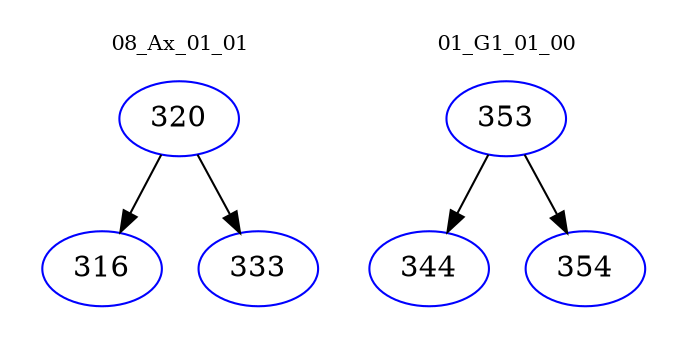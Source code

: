 digraph{
subgraph cluster_0 {
color = white
label = "08_Ax_01_01";
fontsize=10;
T0_320 [label="320", color="blue"]
T0_320 -> T0_316 [color="black"]
T0_316 [label="316", color="blue"]
T0_320 -> T0_333 [color="black"]
T0_333 [label="333", color="blue"]
}
subgraph cluster_1 {
color = white
label = "01_G1_01_00";
fontsize=10;
T1_353 [label="353", color="blue"]
T1_353 -> T1_344 [color="black"]
T1_344 [label="344", color="blue"]
T1_353 -> T1_354 [color="black"]
T1_354 [label="354", color="blue"]
}
}
